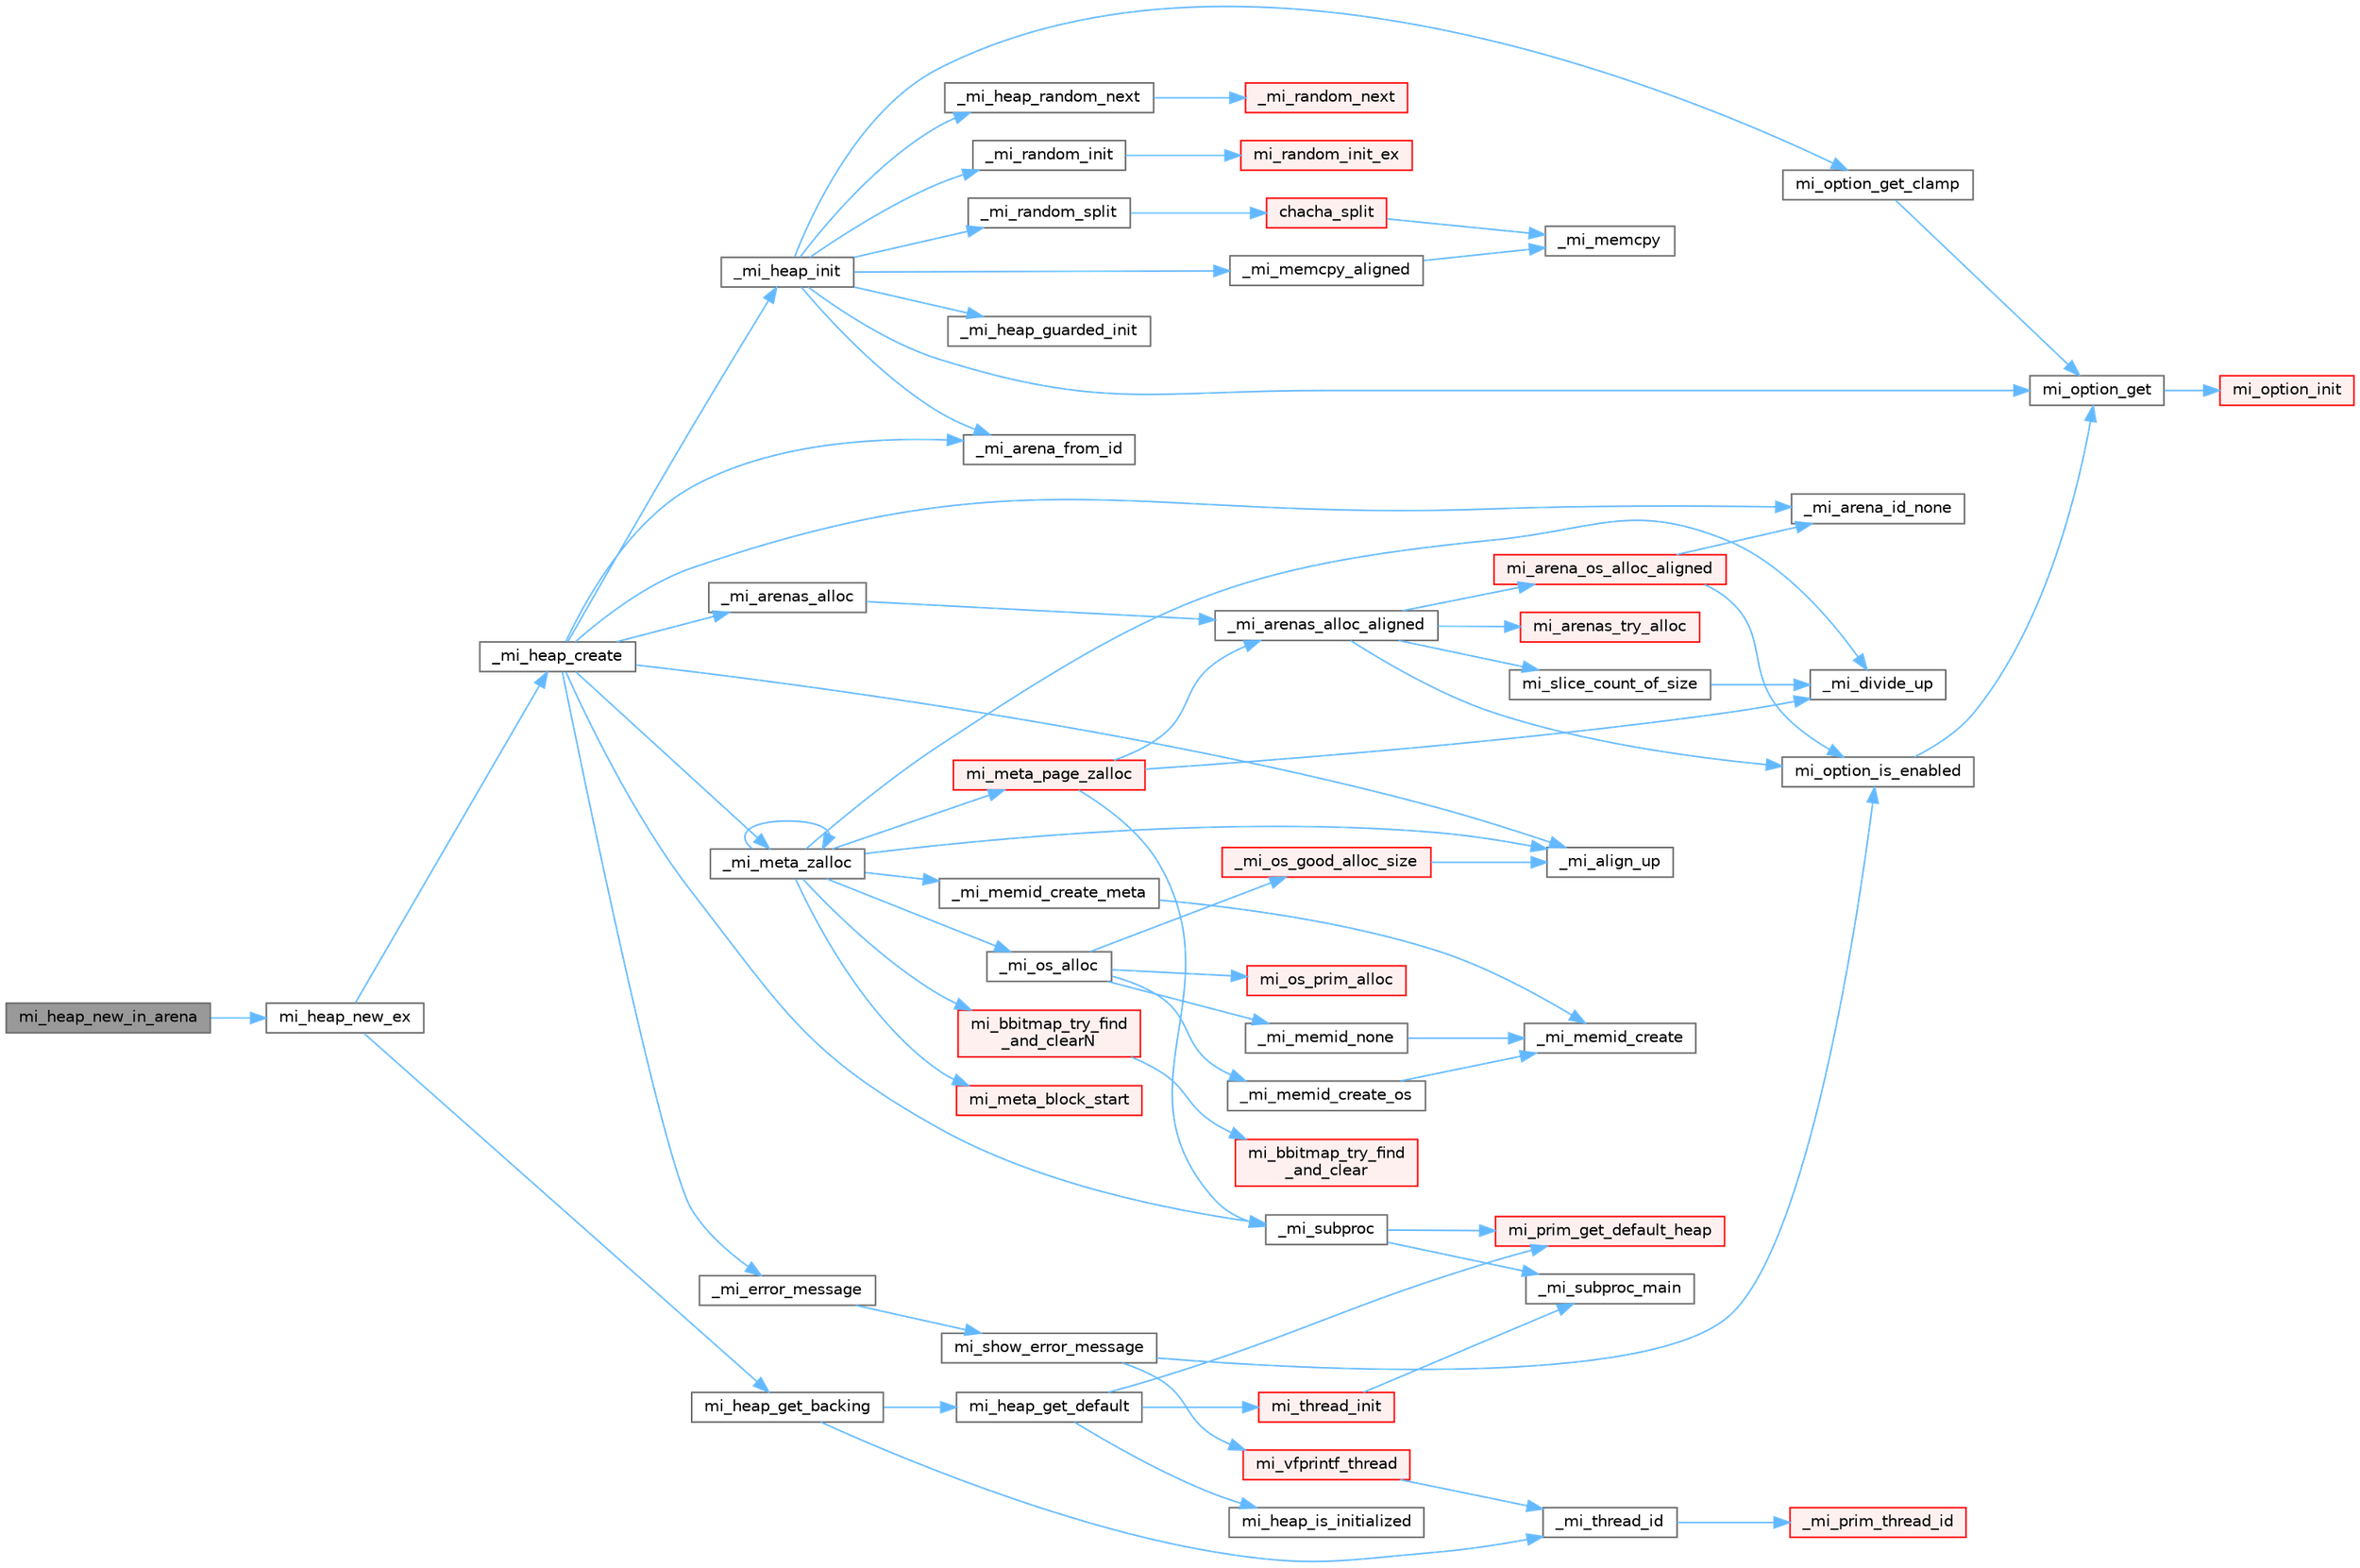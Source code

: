 digraph "mi_heap_new_in_arena"
{
 // LATEX_PDF_SIZE
  bgcolor="transparent";
  edge [fontname=Helvetica,fontsize=10,labelfontname=Helvetica,labelfontsize=10];
  node [fontname=Helvetica,fontsize=10,shape=box,height=0.2,width=0.4];
  rankdir="LR";
  Node1 [id="Node000001",label="mi_heap_new_in_arena",height=0.2,width=0.4,color="gray40", fillcolor="grey60", style="filled", fontcolor="black",tooltip="Create a new heap that only allocates in the specified arena."];
  Node1 -> Node2 [id="edge1_Node000001_Node000002",color="steelblue1",style="solid",tooltip=" "];
  Node2 [id="Node000002",label="mi_heap_new_ex",height=0.2,width=0.4,color="grey40", fillcolor="white", style="filled",URL="$group__extended.html#ga3ae360583f4351aa5267ee7e43008faf",tooltip="Create a new heap"];
  Node2 -> Node3 [id="edge2_Node000002_Node000003",color="steelblue1",style="solid",tooltip=" "];
  Node3 [id="Node000003",label="_mi_heap_create",height=0.2,width=0.4,color="grey40", fillcolor="white", style="filled",URL="$heap_8c.html#ab157bb90e19404331b916893a0ad27a2",tooltip=" "];
  Node3 -> Node4 [id="edge3_Node000003_Node000004",color="steelblue1",style="solid",tooltip=" "];
  Node4 [id="Node000004",label="_mi_align_up",height=0.2,width=0.4,color="grey40", fillcolor="white", style="filled",URL="$_e_a_s_t_l_2packages_2mimalloc_2include_2mimalloc_2internal_8h.html#a7f35944d44d8a16365072023dd19e0da",tooltip=" "];
  Node3 -> Node5 [id="edge4_Node000003_Node000005",color="steelblue1",style="solid",tooltip=" "];
  Node5 [id="Node000005",label="_mi_arena_from_id",height=0.2,width=0.4,color="grey40", fillcolor="white", style="filled",URL="$arena_8c.html#a3b9deaaeb6e6725448b686d3025260ef",tooltip=" "];
  Node3 -> Node6 [id="edge5_Node000003_Node000006",color="steelblue1",style="solid",tooltip=" "];
  Node6 [id="Node000006",label="_mi_arena_id_none",height=0.2,width=0.4,color="grey40", fillcolor="white", style="filled",URL="$arena_8c.html#a3f182e53b3afc059fe50cb4ad6756dc1",tooltip=" "];
  Node3 -> Node7 [id="edge6_Node000003_Node000007",color="steelblue1",style="solid",tooltip=" "];
  Node7 [id="Node000007",label="_mi_arenas_alloc",height=0.2,width=0.4,color="grey40", fillcolor="white", style="filled",URL="$arena_8c.html#aef9cc60b19204b141072ef923ee3d76f",tooltip=" "];
  Node7 -> Node8 [id="edge7_Node000007_Node000008",color="steelblue1",style="solid",tooltip=" "];
  Node8 [id="Node000008",label="_mi_arenas_alloc_aligned",height=0.2,width=0.4,color="grey40", fillcolor="white", style="filled",URL="$arena_8c.html#ac3ca9c0300ae2a2e700ec85ebe85d461",tooltip=" "];
  Node8 -> Node9 [id="edge8_Node000008_Node000009",color="steelblue1",style="solid",tooltip=" "];
  Node9 [id="Node000009",label="mi_arena_os_alloc_aligned",height=0.2,width=0.4,color="red", fillcolor="#FFF0F0", style="filled",URL="$arena_8c.html#a2006e5e5adff15eb41bb9ab90570fbe2",tooltip=" "];
  Node9 -> Node6 [id="edge9_Node000009_Node000006",color="steelblue1",style="solid",tooltip=" "];
  Node9 -> Node24 [id="edge10_Node000009_Node000024",color="steelblue1",style="solid",tooltip=" "];
  Node24 [id="Node000024",label="mi_option_is_enabled",height=0.2,width=0.4,color="grey40", fillcolor="white", style="filled",URL="$group__options.html#ga459ad98f18b3fc9275474807fe0ca188",tooltip=" "];
  Node24 -> Node25 [id="edge11_Node000024_Node000025",color="steelblue1",style="solid",tooltip=" "];
  Node25 [id="Node000025",label="mi_option_get",height=0.2,width=0.4,color="grey40", fillcolor="white", style="filled",URL="$group__options.html#ga7e8af195cc81d3fa64ccf2662caa565a",tooltip=" "];
  Node25 -> Node26 [id="edge12_Node000025_Node000026",color="steelblue1",style="solid",tooltip=" "];
  Node26 [id="Node000026",label="mi_option_init",height=0.2,width=0.4,color="red", fillcolor="#FFF0F0", style="filled",URL="$options_8c.html#a61970c5b942f29a5dea8a39742421cfe",tooltip=" "];
  Node8 -> Node96 [id="edge13_Node000008_Node000096",color="steelblue1",style="solid",tooltip=" "];
  Node96 [id="Node000096",label="mi_arenas_try_alloc",height=0.2,width=0.4,color="red", fillcolor="#FFF0F0", style="filled",URL="$arena_8c.html#a7bb972f39f5597d5721a9a2f8139fdf8",tooltip=" "];
  Node8 -> Node24 [id="edge14_Node000008_Node000024",color="steelblue1",style="solid",tooltip=" "];
  Node8 -> Node153 [id="edge15_Node000008_Node000153",color="steelblue1",style="solid",tooltip=" "];
  Node153 [id="Node000153",label="mi_slice_count_of_size",height=0.2,width=0.4,color="grey40", fillcolor="white", style="filled",URL="$_e_a_s_t_l_2packages_2mimalloc_2include_2mimalloc_2internal_8h.html#a9ad8412b6af23e1040840727a59cc9b5",tooltip=" "];
  Node153 -> Node133 [id="edge16_Node000153_Node000133",color="steelblue1",style="solid",tooltip=" "];
  Node133 [id="Node000133",label="_mi_divide_up",height=0.2,width=0.4,color="grey40", fillcolor="white", style="filled",URL="$_e_a_s_t_l_2packages_2mimalloc_2include_2mimalloc_2internal_8h.html#a693e5b64e9a4644c716974dda2395edc",tooltip=" "];
  Node3 -> Node140 [id="edge17_Node000003_Node000140",color="steelblue1",style="solid",tooltip=" "];
  Node140 [id="Node000140",label="_mi_error_message",height=0.2,width=0.4,color="grey40", fillcolor="white", style="filled",URL="$options_8c.html#a2bebc073bcaac71658e57bb260c2e426",tooltip=" "];
  Node140 -> Node141 [id="edge18_Node000140_Node000141",color="steelblue1",style="solid",tooltip=" "];
  Node141 [id="Node000141",label="mi_show_error_message",height=0.2,width=0.4,color="grey40", fillcolor="white", style="filled",URL="$options_8c.html#a025f32c63014753e87fd7a579d2bb8aa",tooltip=" "];
  Node141 -> Node24 [id="edge19_Node000141_Node000024",color="steelblue1",style="solid",tooltip=" "];
  Node141 -> Node41 [id="edge20_Node000141_Node000041",color="steelblue1",style="solid",tooltip=" "];
  Node41 [id="Node000041",label="mi_vfprintf_thread",height=0.2,width=0.4,color="red", fillcolor="#FFF0F0", style="filled",URL="$options_8c.html#a4af8263c139d04a876914f39024a7424",tooltip=" "];
  Node41 -> Node43 [id="edge21_Node000041_Node000043",color="steelblue1",style="solid",tooltip=" "];
  Node43 [id="Node000043",label="_mi_thread_id",height=0.2,width=0.4,color="grey40", fillcolor="white", style="filled",URL="$_e_a_s_t_l_2packages_2mimalloc_2src_2init_8c.html#a43068a36d7dea6ccf1e3558a27e22993",tooltip=" "];
  Node43 -> Node44 [id="edge22_Node000043_Node000044",color="steelblue1",style="solid",tooltip=" "];
  Node44 [id="Node000044",label="_mi_prim_thread_id",height=0.2,width=0.4,color="red", fillcolor="#FFF0F0", style="filled",URL="$prim_8h.html#a3875c92cbb791d0a7c69bc1fd2df6804",tooltip=" "];
  Node3 -> Node239 [id="edge23_Node000003_Node000239",color="steelblue1",style="solid",tooltip=" "];
  Node239 [id="Node000239",label="_mi_heap_init",height=0.2,width=0.4,color="grey40", fillcolor="white", style="filled",URL="$heap_8c.html#a699ed0543c15171845b3778021c7d1c2",tooltip=" "];
  Node239 -> Node5 [id="edge24_Node000239_Node000005",color="steelblue1",style="solid",tooltip=" "];
  Node239 -> Node108 [id="edge25_Node000239_Node000108",color="steelblue1",style="solid",tooltip=" "];
  Node108 [id="Node000108",label="_mi_heap_guarded_init",height=0.2,width=0.4,color="grey40", fillcolor="white", style="filled",URL="$_e_a_s_t_l_2packages_2mimalloc_2src_2init_8c.html#a70e3672a1e08dcb5e7e311d403693394",tooltip=" "];
  Node239 -> Node109 [id="edge26_Node000239_Node000109",color="steelblue1",style="solid",tooltip=" "];
  Node109 [id="Node000109",label="_mi_heap_random_next",height=0.2,width=0.4,color="grey40", fillcolor="white", style="filled",URL="$heap_8c.html#a68ddb5f2c595ea9d4e8d450342b4713c",tooltip=" "];
  Node109 -> Node110 [id="edge27_Node000109_Node000110",color="steelblue1",style="solid",tooltip=" "];
  Node110 [id="Node000110",label="_mi_random_next",height=0.2,width=0.4,color="red", fillcolor="#FFF0F0", style="filled",URL="$random_8c.html#ae7c0ab020aad85edd43240680cc4f76e",tooltip=" "];
  Node239 -> Node240 [id="edge28_Node000239_Node000240",color="steelblue1",style="solid",tooltip=" "];
  Node240 [id="Node000240",label="_mi_memcpy_aligned",height=0.2,width=0.4,color="grey40", fillcolor="white", style="filled",URL="$_e_a_s_t_l_2packages_2mimalloc_2include_2mimalloc_2internal_8h.html#a4dbcd4c6bee50fa4a3fb4b5e2a8d1438",tooltip=" "];
  Node240 -> Node241 [id="edge29_Node000240_Node000241",color="steelblue1",style="solid",tooltip=" "];
  Node241 [id="Node000241",label="_mi_memcpy",height=0.2,width=0.4,color="grey40", fillcolor="white", style="filled",URL="$_e_a_s_t_l_2packages_2mimalloc_2include_2mimalloc_2internal_8h.html#aced8405f24c39af46117066bb1633924",tooltip=" "];
  Node239 -> Node115 [id="edge30_Node000239_Node000115",color="steelblue1",style="solid",tooltip=" "];
  Node115 [id="Node000115",label="_mi_random_init",height=0.2,width=0.4,color="grey40", fillcolor="white", style="filled",URL="$random_8c.html#aca9dc8a900f1b727e326063778b2eee1",tooltip=" "];
  Node115 -> Node116 [id="edge31_Node000115_Node000116",color="steelblue1",style="solid",tooltip=" "];
  Node116 [id="Node000116",label="mi_random_init_ex",height=0.2,width=0.4,color="red", fillcolor="#FFF0F0", style="filled",URL="$random_8c.html#ab23662b29a587205a8f597fa5a2e1de6",tooltip=" "];
  Node239 -> Node242 [id="edge32_Node000239_Node000242",color="steelblue1",style="solid",tooltip=" "];
  Node242 [id="Node000242",label="_mi_random_split",height=0.2,width=0.4,color="grey40", fillcolor="white", style="filled",URL="$random_8c.html#a9bcf114a9df83f1ff769d84eea98d0f6",tooltip=" "];
  Node242 -> Node243 [id="edge33_Node000242_Node000243",color="steelblue1",style="solid",tooltip=" "];
  Node243 [id="Node000243",label="chacha_split",height=0.2,width=0.4,color="red", fillcolor="#FFF0F0", style="filled",URL="$random_8c.html#a6263b31c27402ce6dd31e0afe1b549c9",tooltip=" "];
  Node243 -> Node241 [id="edge34_Node000243_Node000241",color="steelblue1",style="solid",tooltip=" "];
  Node239 -> Node25 [id="edge35_Node000239_Node000025",color="steelblue1",style="solid",tooltip=" "];
  Node239 -> Node84 [id="edge36_Node000239_Node000084",color="steelblue1",style="solid",tooltip=" "];
  Node84 [id="Node000084",label="mi_option_get_clamp",height=0.2,width=0.4,color="grey40", fillcolor="white", style="filled",URL="$group__options.html#ga96ad9c406338bd314cfe878cfc9bf723",tooltip=" "];
  Node84 -> Node25 [id="edge37_Node000084_Node000025",color="steelblue1",style="solid",tooltip=" "];
  Node3 -> Node244 [id="edge38_Node000003_Node000244",color="steelblue1",style="solid",tooltip=" "];
  Node244 [id="Node000244",label="_mi_meta_zalloc",height=0.2,width=0.4,color="grey40", fillcolor="white", style="filled",URL="$arena-meta_8c.html#a31a659497b10a801687c27c99ab780ae",tooltip=" "];
  Node244 -> Node4 [id="edge39_Node000244_Node000004",color="steelblue1",style="solid",tooltip=" "];
  Node244 -> Node133 [id="edge40_Node000244_Node000133",color="steelblue1",style="solid",tooltip=" "];
  Node244 -> Node245 [id="edge41_Node000244_Node000245",color="steelblue1",style="solid",tooltip=" "];
  Node245 [id="Node000245",label="_mi_memid_create_meta",height=0.2,width=0.4,color="grey40", fillcolor="white", style="filled",URL="$_e_a_s_t_l_2packages_2mimalloc_2include_2mimalloc_2internal_8h.html#abe6a939e19dc8bd746a6aaa6de9f1bf0",tooltip=" "];
  Node245 -> Node12 [id="edge42_Node000245_Node000012",color="steelblue1",style="solid",tooltip=" "];
  Node12 [id="Node000012",label="_mi_memid_create",height=0.2,width=0.4,color="grey40", fillcolor="white", style="filled",URL="$_e_a_s_t_l_2packages_2mimalloc_2include_2mimalloc_2internal_8h.html#a666352100ead3b22c4cd8ac803b1b1f8",tooltip=" "];
  Node244 -> Node244 [id="edge43_Node000244_Node000244",color="steelblue1",style="solid",tooltip=" "];
  Node244 -> Node246 [id="edge44_Node000244_Node000246",color="steelblue1",style="solid",tooltip=" "];
  Node246 [id="Node000246",label="_mi_os_alloc",height=0.2,width=0.4,color="grey40", fillcolor="white", style="filled",URL="$os_8c.html#adda37bbacbf064719f3398bc4c8de08f",tooltip=" "];
  Node246 -> Node11 [id="edge45_Node000246_Node000011",color="steelblue1",style="solid",tooltip=" "];
  Node11 [id="Node000011",label="_mi_memid_create_os",height=0.2,width=0.4,color="grey40", fillcolor="white", style="filled",URL="$_e_a_s_t_l_2packages_2mimalloc_2include_2mimalloc_2internal_8h.html#a09383ef9229fc236d59aadf1acc9268c",tooltip=" "];
  Node11 -> Node12 [id="edge46_Node000011_Node000012",color="steelblue1",style="solid",tooltip=" "];
  Node246 -> Node13 [id="edge47_Node000246_Node000013",color="steelblue1",style="solid",tooltip=" "];
  Node13 [id="Node000013",label="_mi_memid_none",height=0.2,width=0.4,color="grey40", fillcolor="white", style="filled",URL="$_e_a_s_t_l_2packages_2mimalloc_2include_2mimalloc_2internal_8h.html#a130091d8591ac82c587dace216eca4d2",tooltip=" "];
  Node13 -> Node12 [id="edge48_Node000013_Node000012",color="steelblue1",style="solid",tooltip=" "];
  Node246 -> Node15 [id="edge49_Node000246_Node000015",color="steelblue1",style="solid",tooltip=" "];
  Node15 [id="Node000015",label="_mi_os_good_alloc_size",height=0.2,width=0.4,color="red", fillcolor="#FFF0F0", style="filled",URL="$os_8c.html#aa30b56bf7b30da1c4f35323cfccce4f1",tooltip=" "];
  Node15 -> Node4 [id="edge50_Node000015_Node000004",color="steelblue1",style="solid",tooltip=" "];
  Node246 -> Node62 [id="edge51_Node000246_Node000062",color="steelblue1",style="solid",tooltip=" "];
  Node62 [id="Node000062",label="mi_os_prim_alloc",height=0.2,width=0.4,color="red", fillcolor="#FFF0F0", style="filled",URL="$os_8c.html#ac50f6ac4cacc85db44bcdfbe89f941b8",tooltip=" "];
  Node244 -> Node195 [id="edge52_Node000244_Node000195",color="steelblue1",style="solid",tooltip=" "];
  Node195 [id="Node000195",label="mi_bbitmap_try_find\l_and_clearN",height=0.2,width=0.4,color="red", fillcolor="#FFF0F0", style="filled",URL="$bitmap_8h.html#a68973af6da3993bcf5f6e14bd5395e0e",tooltip=" "];
  Node195 -> Node196 [id="edge53_Node000195_Node000196",color="steelblue1",style="solid",tooltip=" "];
  Node196 [id="Node000196",label="mi_bbitmap_try_find\l_and_clear",height=0.2,width=0.4,color="red", fillcolor="#FFF0F0", style="filled",URL="$bitmap_8c.html#af4021b82102a0099956ce78b094ef754",tooltip=" "];
  Node244 -> Node247 [id="edge54_Node000244_Node000247",color="steelblue1",style="solid",tooltip=" "];
  Node247 [id="Node000247",label="mi_meta_block_start",height=0.2,width=0.4,color="red", fillcolor="#FFF0F0", style="filled",URL="$arena-meta_8c.html#aeece3fac418407c81bab2ef651ea35a6",tooltip=" "];
  Node244 -> Node248 [id="edge55_Node000244_Node000248",color="steelblue1",style="solid",tooltip=" "];
  Node248 [id="Node000248",label="mi_meta_page_zalloc",height=0.2,width=0.4,color="red", fillcolor="#FFF0F0", style="filled",URL="$arena-meta_8c.html#a2c5c527039fe8a63d9fdca08d1a83ba9",tooltip=" "];
  Node248 -> Node8 [id="edge56_Node000248_Node000008",color="steelblue1",style="solid",tooltip=" "];
  Node248 -> Node133 [id="edge57_Node000248_Node000133",color="steelblue1",style="solid",tooltip=" "];
  Node248 -> Node103 [id="edge58_Node000248_Node000103",color="steelblue1",style="solid",tooltip=" "];
  Node103 [id="Node000103",label="_mi_subproc",height=0.2,width=0.4,color="grey40", fillcolor="white", style="filled",URL="$_e_a_s_t_l_2packages_2mimalloc_2src_2init_8c.html#ad7ba0b811f08490a3e64e9a7b3a03486",tooltip=" "];
  Node103 -> Node104 [id="edge59_Node000103_Node000104",color="steelblue1",style="solid",tooltip=" "];
  Node104 [id="Node000104",label="_mi_subproc_main",height=0.2,width=0.4,color="grey40", fillcolor="white", style="filled",URL="$_e_a_s_t_l_2packages_2mimalloc_2src_2init_8c.html#ab41c4f33f8195e6f62d943dc4d0a8d8a",tooltip=" "];
  Node103 -> Node105 [id="edge60_Node000103_Node000105",color="steelblue1",style="solid",tooltip=" "];
  Node105 [id="Node000105",label="mi_prim_get_default_heap",height=0.2,width=0.4,color="red", fillcolor="#FFF0F0", style="filled",URL="$prim_8h.html#a986e62564728229db3ccecbd6e97fd98",tooltip=" "];
  Node3 -> Node103 [id="edge61_Node000003_Node000103",color="steelblue1",style="solid",tooltip=" "];
  Node2 -> Node249 [id="edge62_Node000002_Node000249",color="steelblue1",style="solid",tooltip=" "];
  Node249 [id="Node000249",label="mi_heap_get_backing",height=0.2,width=0.4,color="grey40", fillcolor="white", style="filled",URL="$group__heap.html#gac6ac9f0e7be9ab4ff70acfc8dad1235a",tooltip=" "];
  Node249 -> Node43 [id="edge63_Node000249_Node000043",color="steelblue1",style="solid",tooltip=" "];
  Node249 -> Node250 [id="edge64_Node000249_Node000250",color="steelblue1",style="solid",tooltip=" "];
  Node250 [id="Node000250",label="mi_heap_get_default",height=0.2,width=0.4,color="grey40", fillcolor="white", style="filled",URL="$group__heap.html#ga14c667a6e2c5d28762d8cb7d4e057909",tooltip=" "];
  Node250 -> Node251 [id="edge65_Node000250_Node000251",color="steelblue1",style="solid",tooltip=" "];
  Node251 [id="Node000251",label="mi_heap_is_initialized",height=0.2,width=0.4,color="grey40", fillcolor="white", style="filled",URL="$_e_a_s_t_l_2packages_2mimalloc_2include_2mimalloc_2internal_8h.html#a320c7d8a15c57974d3b105558a2a55e6",tooltip=" "];
  Node250 -> Node105 [id="edge66_Node000250_Node000105",color="steelblue1",style="solid",tooltip=" "];
  Node250 -> Node252 [id="edge67_Node000250_Node000252",color="steelblue1",style="solid",tooltip=" "];
  Node252 [id="Node000252",label="mi_thread_init",height=0.2,width=0.4,color="red", fillcolor="#FFF0F0", style="filled",URL="$group__extended.html#gaf8e73efc2cbca9ebfdfb166983a04c17",tooltip=" "];
  Node252 -> Node104 [id="edge68_Node000252_Node000104",color="steelblue1",style="solid",tooltip=" "];
}
